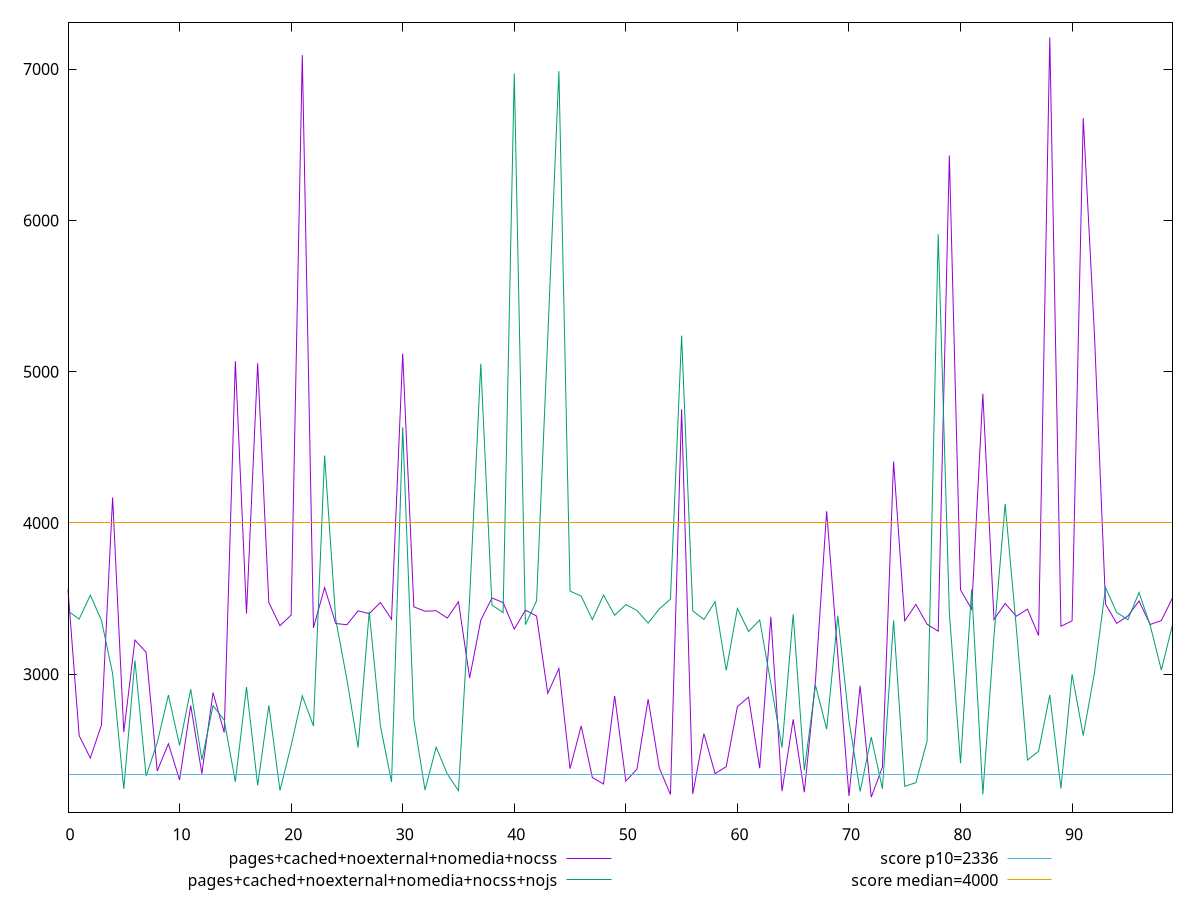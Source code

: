 reset

$pagesCachedNoexternalNomediaNocss <<EOF
0 3557.8899999999994
1 2593.699
2 2445.3089999999997
3 2664.4080000000004
4 4168.9855
5 2616.8179999999998
6 3225.4984999999997
7 3144.7695000000003
8 2359.957
9 2539.8075
10 2300.9155
11 2792.442499999999
12 2342.3585000000003
13 2878.1855000000005
14 2614.0685
15 5068.956999999999
16 3400.602500000001
17 5055.606
18 3473.899
19 3320.259
20 3390.62
21 7092.328000000001
22 3306.3585000000003
23 3572.396
24 3335.0095
25 3326.7124999999996
26 3418.5655
27 3399.9204999999997
28 3474.1610000000005
29 3362.9454999999994
30 5119.058500000001
31 3445.3269999999993
32 3416.1665000000003
33 3419.4649999999997
34 3370.997
35 3478.4979999999996
36 2974.637
37 3356.6165
38 3503.7225
39 3473.5970000000007
40 3297.861000000001
41 3422.9825
42 3384.1569999999997
43 2873.228
44 3036.973
45 2375.071
46 2658.0874999999996
47 2316.639
48 2273.9365000000003
49 2856.1355000000003
50 2293.1865000000003
51 2371.9759999999997
52 2834.5185
53 2379.8525
54 2204.7619999999997
55 4751.3295
56 2208.5915000000005
57 2606.9320000000002
58 2342.56
59 2388.3679999999995
60 2785.4745000000003
61 2848.356
62 2378.3179999999998
63 3379.1564999999996
64 2226.4895
65 2701.2995
66 2219.1459999999997
67 2958.054
68 4077.1719999999996
69 3126.6515
70 2194.9405
71 2922.6175
72 2187.0145
73 2386.442
74 4406.0244999999995
75 3352.5299999999997
76 3461.1025
77 3330.337
78 3284.1450000000004
79 6429.503000000001
80 3557.676
81 3429.5965
82 4854.095499999999
83 3361.2599999999998
84 3467.5040000000004
85 3383.2225000000003
86 3429.54
87 3255.457
88 7209.048999999999
89 3316.49
90 3352.7355000000002
91 6676.398
92 5254.196
93 3462.8385
94 3335.8624999999997
95 3384.893
96 3483.9079999999994
97 3328.3520000000003
98 3354.8549999999996
99 3504.0054999999993
EOF

$pagesCachedNoexternalNomediaNocssNojs <<EOF
0 3417.0575
1 3364.0125
2 3522.0465000000004
3 3355.2365
4 3003.5629999999996
5 2241.487
6 3090.7695000000003
7 2326.1575000000003
8 2547.0925
9 2862
10 2528.9115
11 2900.6645
12 2434.031
13 2791.7025000000003
14 2696.5755
15 2288.6355000000003
16 2914.1850000000004
17 2265.2985000000003
18 2794.2604999999994
19 2231.781
20 2528.165
21 2856.6375
22 2657.5885000000003
23 4445.1275
24 3360.5209999999997
25 2965.1305
26 2515.1769999999997
27 3412.7635
28 2659.045
29 2287.4669999999996
30 4632.282499999999
31 2698.2299999999996
32 2234.355
33 2517.553
34 2339.3864999999996
35 2230.0594999999994
36 3503.9
37 5052.0335
38 3456.2749999999996
39 3407.545
40 6971.029500000001
41 3327.4545
42 3484.7645000000007
43 5221.789000000001
44 6986.6535
45 3549.514
46 3515.693
47 3360.6359999999995
48 3522.4010000000007
49 3389.3269999999993
50 3460.1014999999998
51 3421.188
52 3337.69
53 3430.9324999999994
54 3495.683
55 5237.869
56 3418.983
57 3361.4635000000007
58 3478.952
59 3024.989
60 3434.749
61 3281.87
62 3358.0975
63 2937.379
64 2514.6589999999997
65 3396.3815000000004
66 2364.8469999999998
67 2926.681
68 2636.7999999999997
69 3386.0785
70 2695.9945
71 2224.6625
72 2583.792
73 2242.432
74 3355.043
75 2258.832
76 2283.1250000000005
77 2556.693
78 5908.641
79 3405.0689999999995
80 2411.7294999999995
81 3561.45
82 2204.571
83 3253.553
84 4124.911999999999
85 3306.943
86 2432.0350000000003
87 2491.1445
88 2862.4755000000005
89 2244.7245000000003
90 2998.6574999999993
91 2594.1585
92 3006.8014999999996
93 3571.5834999999997
94 3407.6935000000003
95 3360.445
96 3539.7765
97 3323.6499999999996
98 3026.868
99 3327.1890000000003
EOF

set key outside below
set xrange [0:99]
set yrange [2086.5738100000003:7309.489689999999]
set trange [2086.5738100000003:7309.489689999999]
set terminal svg size 640, 520 enhanced background rgb 'white'
set output "reprap/first-contentful-paint/comparison/line/4_vs_5.svg"

plot $pagesCachedNoexternalNomediaNocss title "pages+cached+noexternal+nomedia+nocss" with line, \
     $pagesCachedNoexternalNomediaNocssNojs title "pages+cached+noexternal+nomedia+nocss+nojs" with line, \
     2336 title "score p10=2336", \
     4000 title "score median=4000"

reset
